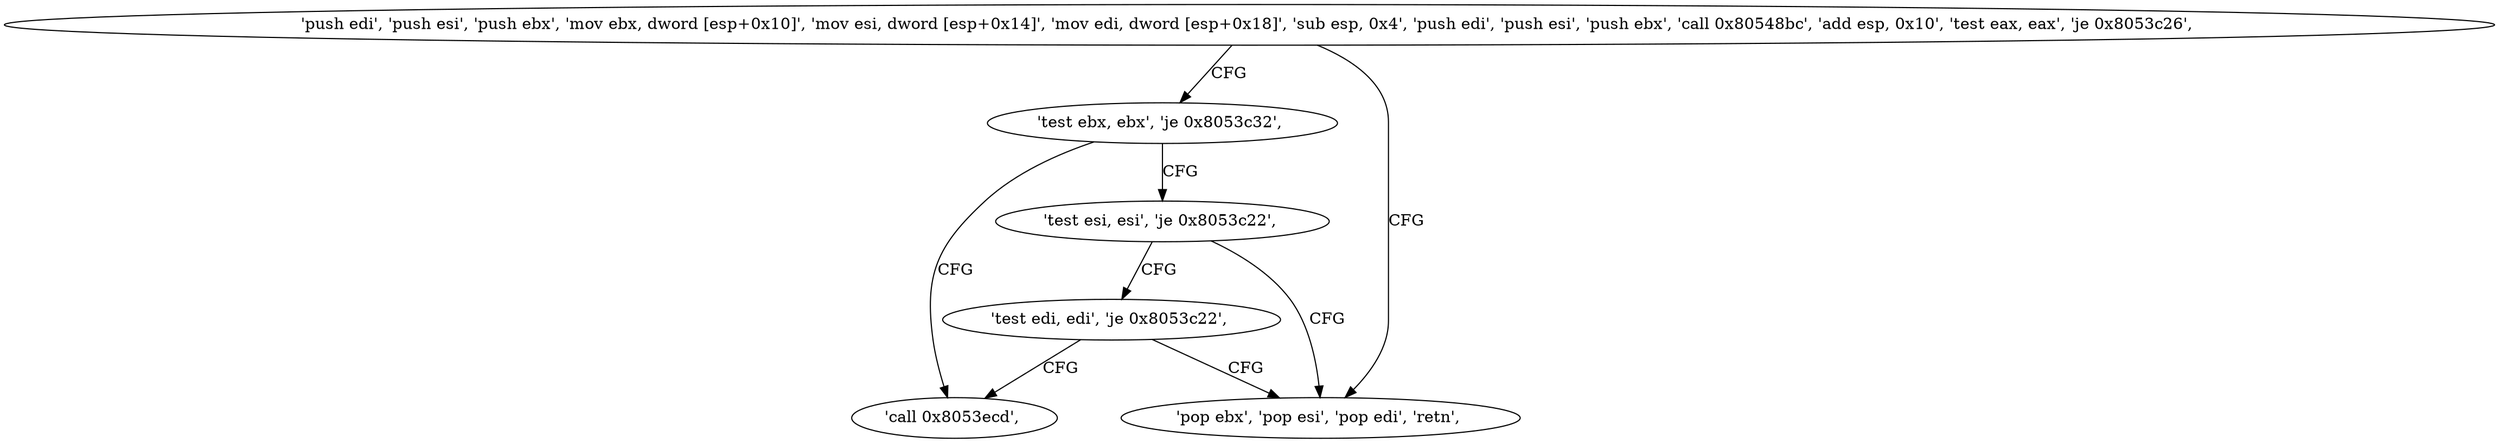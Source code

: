 digraph "func" {
"134560769" [label = "'push edi', 'push esi', 'push ebx', 'mov ebx, dword [esp+0x10]', 'mov esi, dword [esp+0x14]', 'mov edi, dword [esp+0x18]', 'sub esp, 0x4', 'push edi', 'push esi', 'push ebx', 'call 0x80548bc', 'add esp, 0x10', 'test eax, eax', 'je 0x8053c26', " ]
"134560806" [label = "'test ebx, ebx', 'je 0x8053c32', " ]
"134560802" [label = "'pop ebx', 'pop esi', 'pop edi', 'retn', " ]
"134560818" [label = "'call 0x8053ecd', " ]
"134560810" [label = "'test esi, esi', 'je 0x8053c22', " ]
"134560814" [label = "'test edi, edi', 'je 0x8053c22', " ]
"134560769" -> "134560806" [ label = "CFG" ]
"134560769" -> "134560802" [ label = "CFG" ]
"134560806" -> "134560818" [ label = "CFG" ]
"134560806" -> "134560810" [ label = "CFG" ]
"134560810" -> "134560802" [ label = "CFG" ]
"134560810" -> "134560814" [ label = "CFG" ]
"134560814" -> "134560802" [ label = "CFG" ]
"134560814" -> "134560818" [ label = "CFG" ]
}
